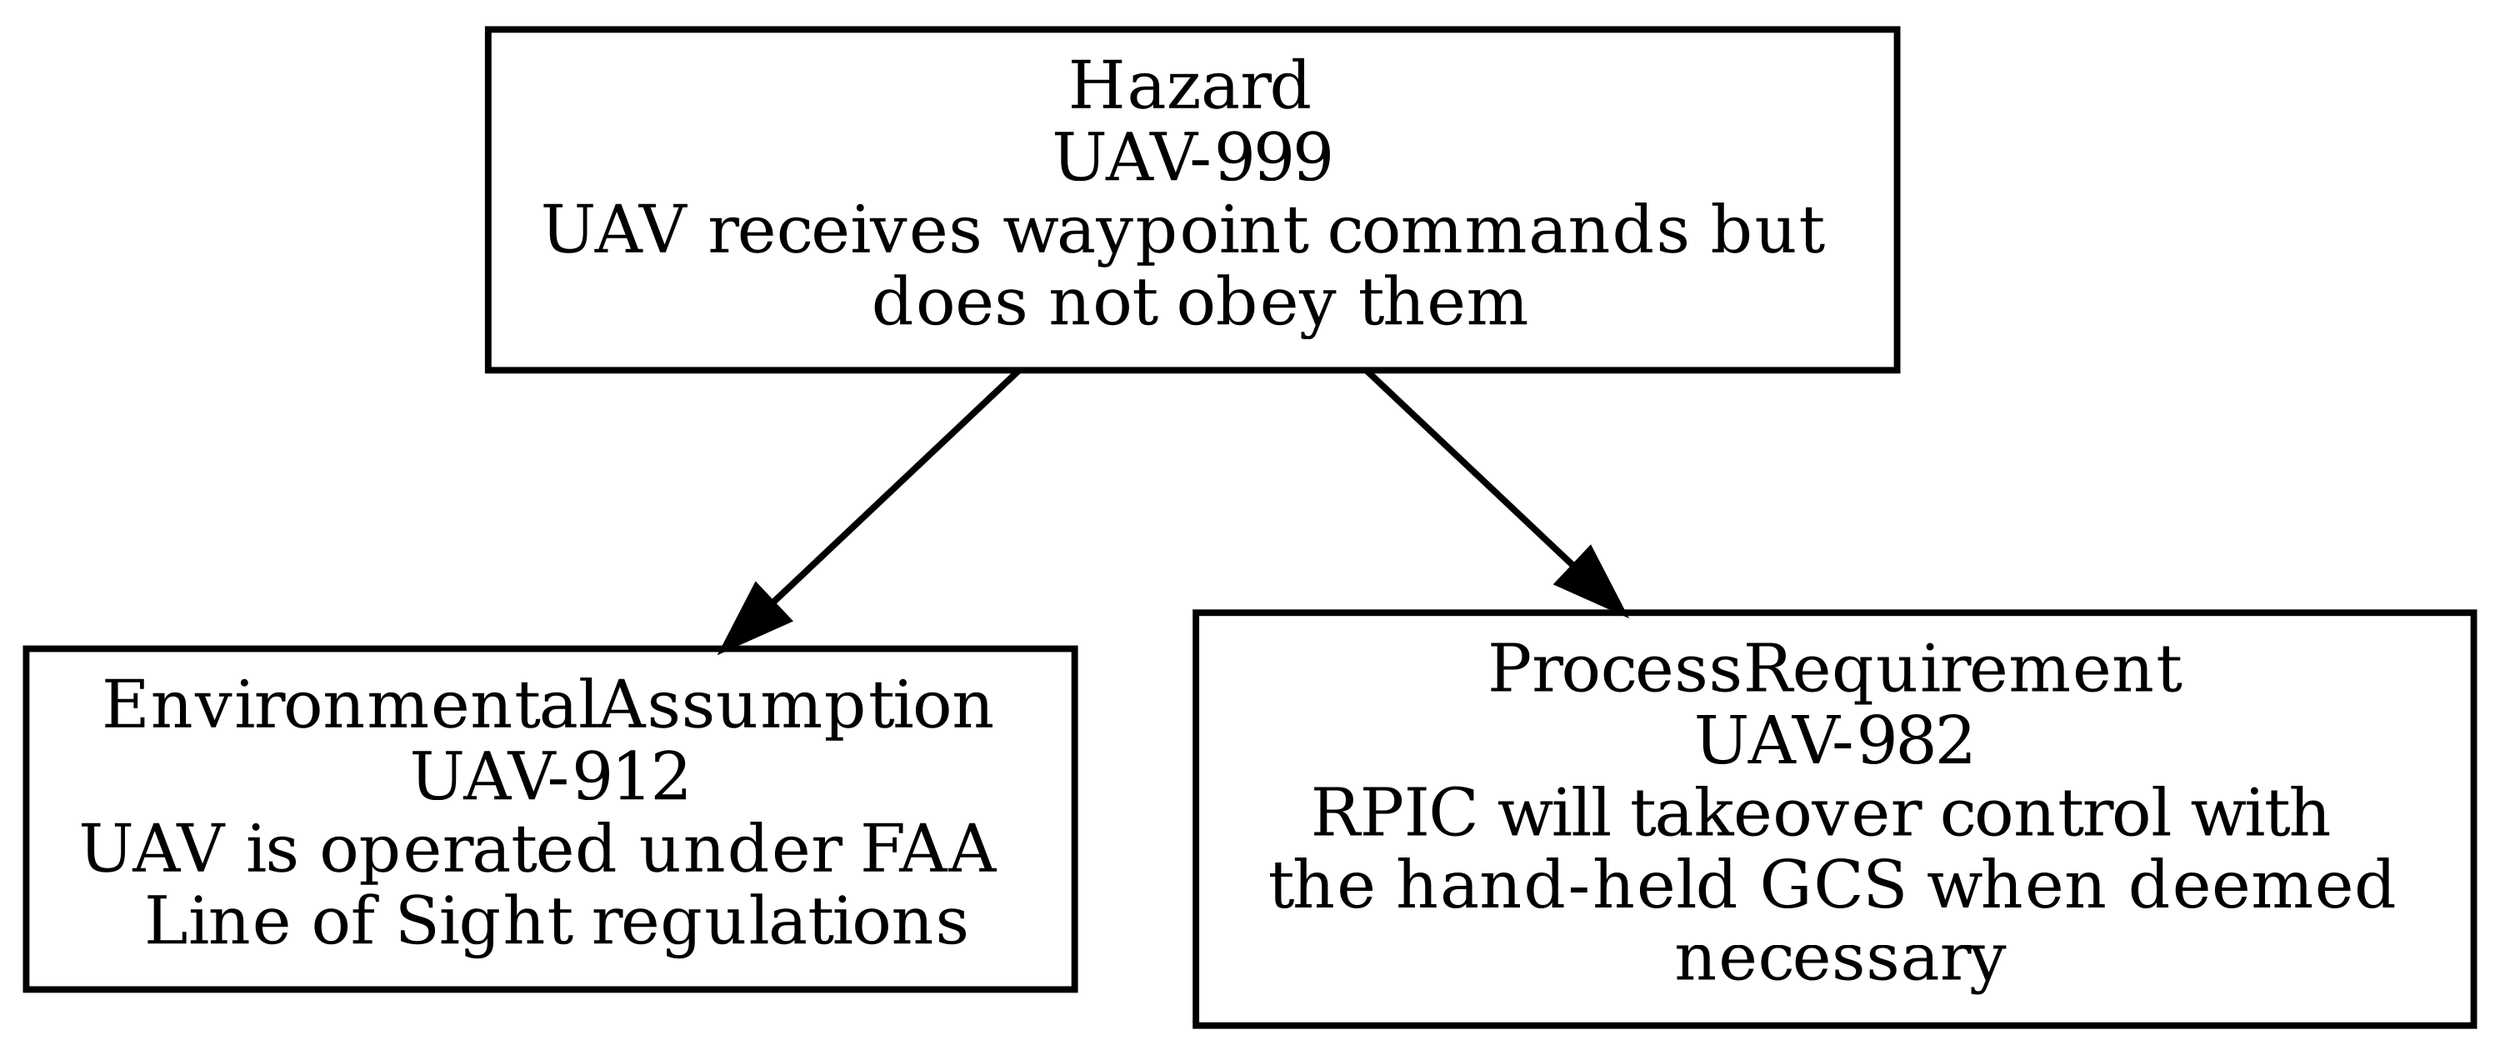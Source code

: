 digraph g { graph [autosize=false, size="20,10!", resolution=200, rankdir = "TD"];
node [ fontsize = "10" shape = "record" ];
edge [];
"UAV-999"[
label = "Hazard\nUAV-999\nUAV receives waypoint commands but \n does not obey them "
shape = "record"
color = "black"
];
"UAV-912"[
label = "EnvironmentalAssumption\nUAV-912\nUAV is operated under FAA \n Line of Sight regulations "
shape = "record"
color = "black"
];
"UAV-982"[
label = "ProcessRequirement\nUAV-982\nRPIC will takeover control with \n the hand-held GCS when deemed \n necessary "
shape = "record"
color = "black"
];
"UAV-999" -> "UAV-912";
"UAV-999" -> "UAV-982";
}
